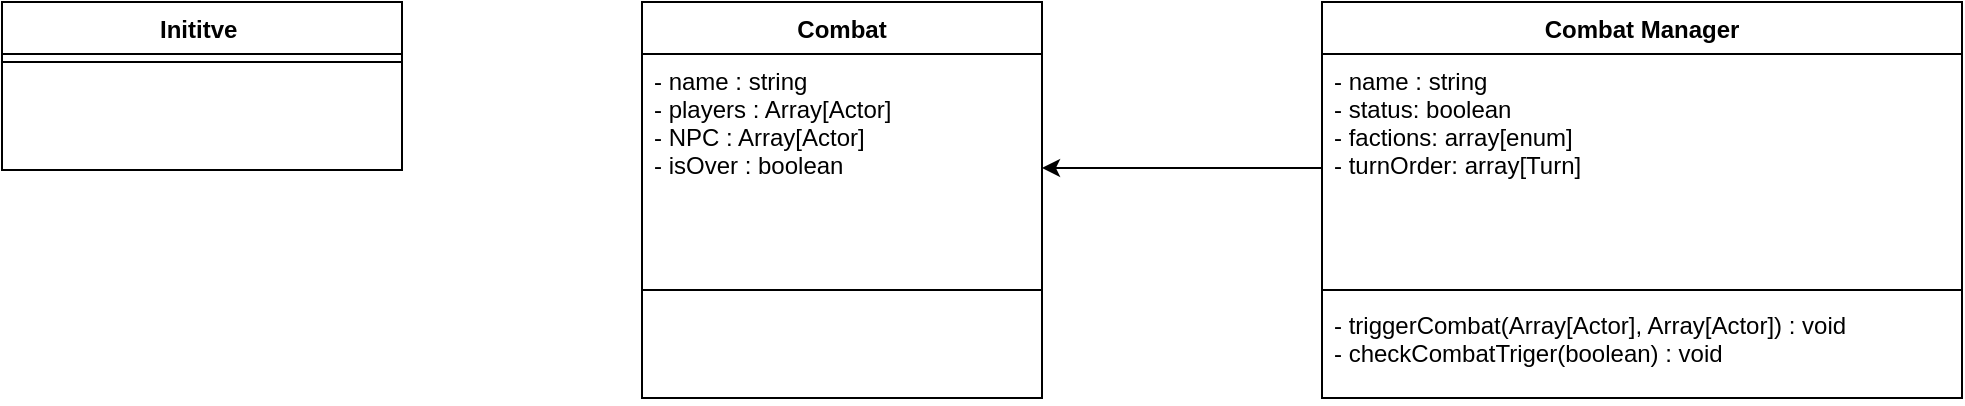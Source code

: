 <mxfile version="13.7.9" type="device"><diagram id="wVsBaGEdJUuZ7UuSspS1" name="Page-1"><mxGraphModel dx="1264" dy="1692" grid="1" gridSize="10" guides="1" tooltips="1" connect="1" arrows="1" fold="1" page="1" pageScale="1" pageWidth="850" pageHeight="1100" math="0" shadow="0"><root><mxCell id="0"/><mxCell id="1" parent="0"/><mxCell id="FhFWdvj-zJA4Hpnqvyfp-1" value="Combat Manager" style="swimlane;fontStyle=1;align=center;verticalAlign=top;childLayout=stackLayout;horizontal=1;startSize=26;horizontalStack=0;resizeParent=1;resizeParentMax=0;resizeLast=0;collapsible=1;marginBottom=0;" vertex="1" parent="1"><mxGeometry x="840" y="-190" width="320" height="198" as="geometry"/></mxCell><mxCell id="FhFWdvj-zJA4Hpnqvyfp-2" value="- name : string&#10;- status: boolean&#10;- factions: array[enum]&#10;- turnOrder: array[Turn]&#10;&#10; " style="text;strokeColor=none;fillColor=none;align=left;verticalAlign=top;spacingLeft=4;spacingRight=4;overflow=hidden;rotatable=0;points=[[0,0.5],[1,0.5]];portConstraint=eastwest;" vertex="1" parent="FhFWdvj-zJA4Hpnqvyfp-1"><mxGeometry y="26" width="320" height="114" as="geometry"/></mxCell><mxCell id="FhFWdvj-zJA4Hpnqvyfp-3" value="" style="line;strokeWidth=1;fillColor=none;align=left;verticalAlign=middle;spacingTop=-1;spacingLeft=3;spacingRight=3;rotatable=0;labelPosition=right;points=[];portConstraint=eastwest;" vertex="1" parent="FhFWdvj-zJA4Hpnqvyfp-1"><mxGeometry y="140" width="320" height="8" as="geometry"/></mxCell><mxCell id="FhFWdvj-zJA4Hpnqvyfp-4" value="- triggerCombat(Array[Actor], Array[Actor]) : void&#10;- checkCombatTriger(boolean) : void&#10;" style="text;strokeColor=none;fillColor=none;align=left;verticalAlign=top;spacingLeft=4;spacingRight=4;overflow=hidden;rotatable=0;points=[[0,0.5],[1,0.5]];portConstraint=eastwest;" vertex="1" parent="FhFWdvj-zJA4Hpnqvyfp-1"><mxGeometry y="148" width="320" height="50" as="geometry"/></mxCell><mxCell id="FhFWdvj-zJA4Hpnqvyfp-5" value="Combat" style="swimlane;fontStyle=1;align=center;verticalAlign=top;childLayout=stackLayout;horizontal=1;startSize=26;horizontalStack=0;resizeParent=1;resizeParentMax=0;resizeLast=0;collapsible=1;marginBottom=0;" vertex="1" parent="1"><mxGeometry x="500" y="-190" width="200" height="198" as="geometry"/></mxCell><mxCell id="FhFWdvj-zJA4Hpnqvyfp-6" value="- name : string&#10;- players : Array[Actor]&#10;- NPC : Array[Actor]&#10;- isOver : boolean&#10;&#10;&#10;" style="text;strokeColor=none;fillColor=none;align=left;verticalAlign=top;spacingLeft=4;spacingRight=4;overflow=hidden;rotatable=0;points=[[0,0.5],[1,0.5]];portConstraint=eastwest;" vertex="1" parent="FhFWdvj-zJA4Hpnqvyfp-5"><mxGeometry y="26" width="200" height="114" as="geometry"/></mxCell><mxCell id="FhFWdvj-zJA4Hpnqvyfp-7" value="" style="line;strokeWidth=1;fillColor=none;align=left;verticalAlign=middle;spacingTop=-1;spacingLeft=3;spacingRight=3;rotatable=0;labelPosition=right;points=[];portConstraint=eastwest;" vertex="1" parent="FhFWdvj-zJA4Hpnqvyfp-5"><mxGeometry y="140" width="200" height="8" as="geometry"/></mxCell><mxCell id="FhFWdvj-zJA4Hpnqvyfp-8" value=" &#10;" style="text;strokeColor=none;fillColor=none;align=left;verticalAlign=top;spacingLeft=4;spacingRight=4;overflow=hidden;rotatable=0;points=[[0,0.5],[1,0.5]];portConstraint=eastwest;" vertex="1" parent="FhFWdvj-zJA4Hpnqvyfp-5"><mxGeometry y="148" width="200" height="50" as="geometry"/></mxCell><mxCell id="FhFWdvj-zJA4Hpnqvyfp-10" style="edgeStyle=orthogonalEdgeStyle;rounded=0;orthogonalLoop=1;jettySize=auto;html=1;" edge="1" parent="1" source="FhFWdvj-zJA4Hpnqvyfp-2" target="FhFWdvj-zJA4Hpnqvyfp-6"><mxGeometry relative="1" as="geometry"/></mxCell><mxCell id="FhFWdvj-zJA4Hpnqvyfp-11" value="Inititve " style="swimlane;fontStyle=1;align=center;verticalAlign=top;childLayout=stackLayout;horizontal=1;startSize=26;horizontalStack=0;resizeParent=1;resizeParentMax=0;resizeLast=0;collapsible=1;marginBottom=0;" vertex="1" parent="1"><mxGeometry x="180" y="-190" width="200" height="84" as="geometry"/></mxCell><mxCell id="FhFWdvj-zJA4Hpnqvyfp-13" value="" style="line;strokeWidth=1;fillColor=none;align=left;verticalAlign=middle;spacingTop=-1;spacingLeft=3;spacingRight=3;rotatable=0;labelPosition=right;points=[];portConstraint=eastwest;" vertex="1" parent="FhFWdvj-zJA4Hpnqvyfp-11"><mxGeometry y="26" width="200" height="8" as="geometry"/></mxCell><mxCell id="FhFWdvj-zJA4Hpnqvyfp-14" value=" &#10;" style="text;strokeColor=none;fillColor=none;align=left;verticalAlign=top;spacingLeft=4;spacingRight=4;overflow=hidden;rotatable=0;points=[[0,0.5],[1,0.5]];portConstraint=eastwest;" vertex="1" parent="FhFWdvj-zJA4Hpnqvyfp-11"><mxGeometry y="34" width="200" height="50" as="geometry"/></mxCell></root></mxGraphModel></diagram></mxfile>